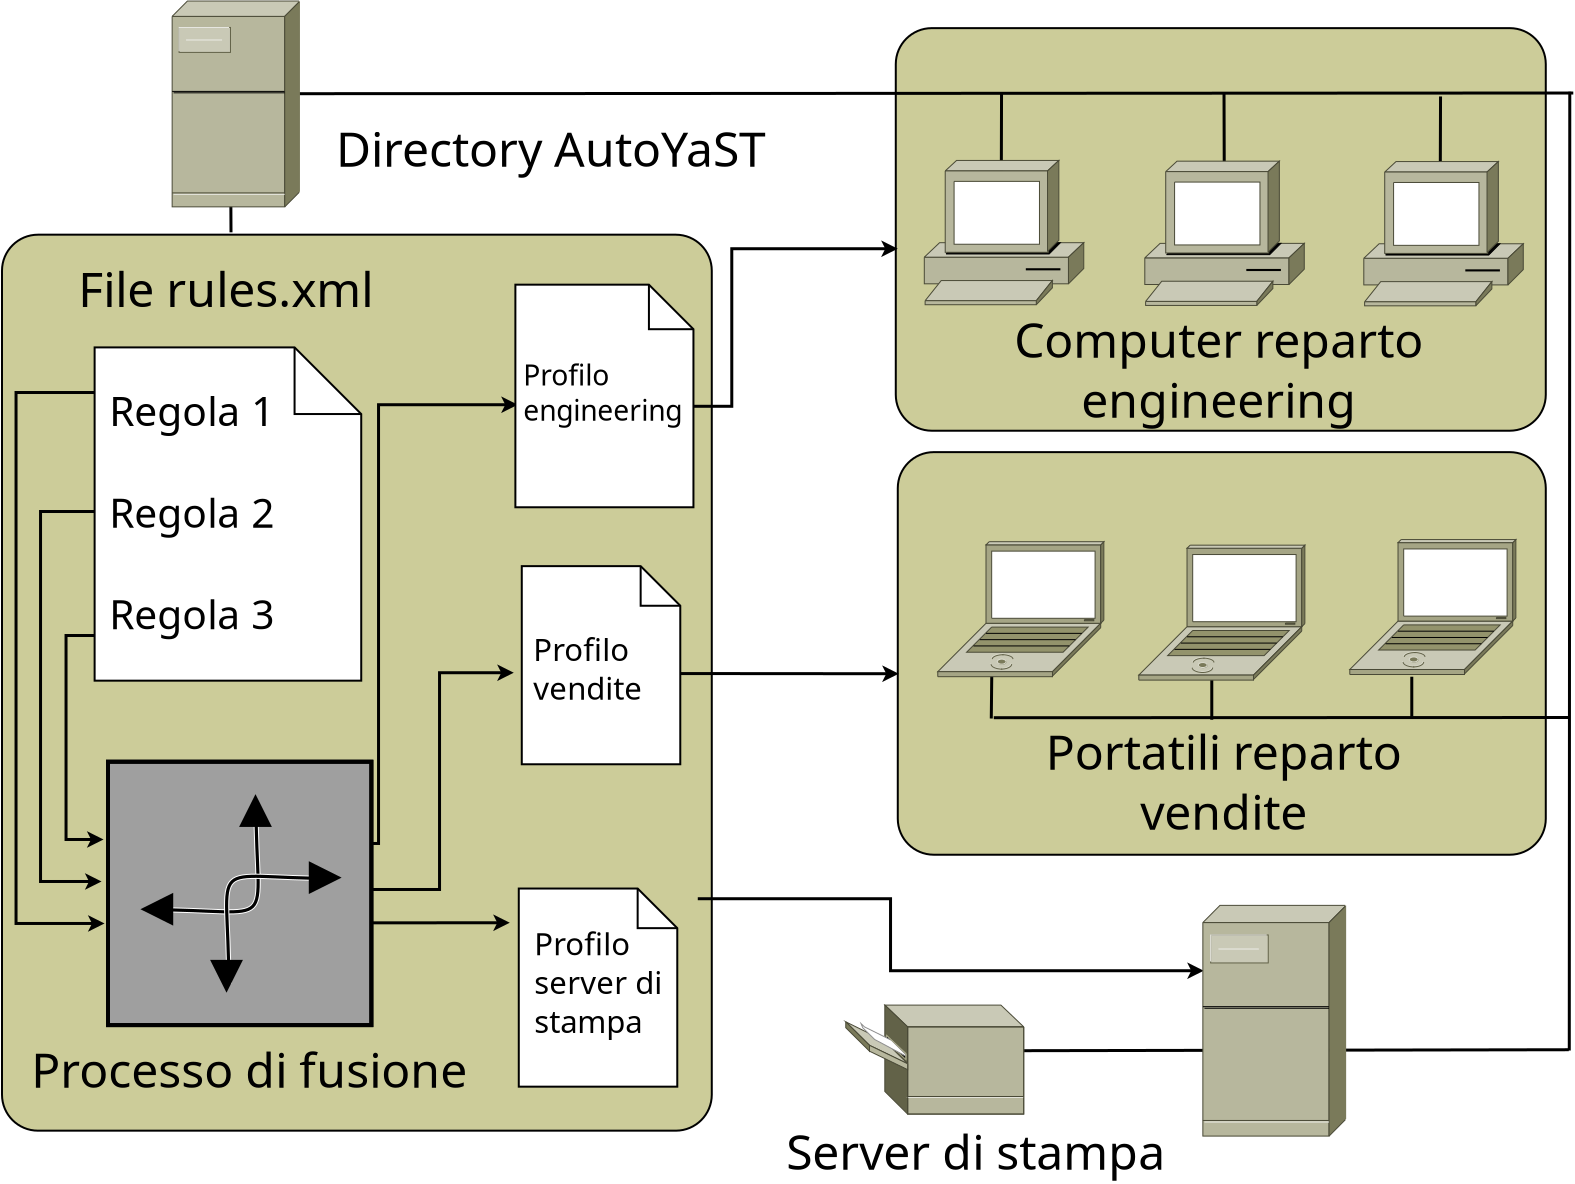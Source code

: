 <?xml version="1.0" encoding="UTF-8"?>
<dia:diagram xmlns:dia="http://www.lysator.liu.se/~alla/dia/">
  <dia:layer name="Rechteck rund" visible="true">
    <dia:object type="Standard - Box" version="0" id="O0">
      <dia:attribute name="obj_pos">
        <dia:point val="30.7,4.72"/>
      </dia:attribute>
      <dia:attribute name="obj_bb">
        <dia:rectangle val="30.65,4.67;63.25,24.9"/>
      </dia:attribute>
      <dia:attribute name="elem_corner">
        <dia:point val="30.7,4.72"/>
      </dia:attribute>
      <dia:attribute name="elem_width">
        <dia:real val="32.5"/>
      </dia:attribute>
      <dia:attribute name="elem_height">
        <dia:real val="20.13"/>
      </dia:attribute>
      <dia:attribute name="inner_color">
        <dia:color val="#cccc99"/>
      </dia:attribute>
      <dia:attribute name="show_background">
        <dia:boolean val="true"/>
      </dia:attribute>
      <dia:attribute name="corner_radius">
        <dia:real val="1.8"/>
      </dia:attribute>
    </dia:object>
    <dia:object type="Standard - Box" version="0" id="O1">
      <dia:attribute name="obj_pos">
        <dia:point val="30.8,25.92"/>
      </dia:attribute>
      <dia:attribute name="obj_bb">
        <dia:rectangle val="30.75,25.87;63.25,46.1"/>
      </dia:attribute>
      <dia:attribute name="elem_corner">
        <dia:point val="30.8,25.92"/>
      </dia:attribute>
      <dia:attribute name="elem_width">
        <dia:real val="32.4"/>
      </dia:attribute>
      <dia:attribute name="elem_height">
        <dia:real val="20.13"/>
      </dia:attribute>
      <dia:attribute name="inner_color">
        <dia:color val="#cccc99"/>
      </dia:attribute>
      <dia:attribute name="show_background">
        <dia:boolean val="true"/>
      </dia:attribute>
      <dia:attribute name="corner_radius">
        <dia:real val="1.8"/>
      </dia:attribute>
    </dia:object>
  </dia:layer>
  <dia:layer name="Rechteck" visible="true">
    <dia:object type="Standard - Box" version="0" id="O2">
      <dia:attribute name="obj_pos">
        <dia:point val="-13.989,15.048"/>
      </dia:attribute>
      <dia:attribute name="obj_bb">
        <dia:rectangle val="-14.039,14.998;21.551,59.898"/>
      </dia:attribute>
      <dia:attribute name="elem_corner">
        <dia:point val="-13.989,15.048"/>
      </dia:attribute>
      <dia:attribute name="elem_width">
        <dia:real val="35.489"/>
      </dia:attribute>
      <dia:attribute name="elem_height">
        <dia:real val="44.8"/>
      </dia:attribute>
      <dia:attribute name="inner_color">
        <dia:color val="#cccc99"/>
      </dia:attribute>
      <dia:attribute name="show_background">
        <dia:boolean val="true"/>
      </dia:attribute>
      <dia:attribute name="corner_radius">
        <dia:real val="1.8"/>
      </dia:attribute>
    </dia:object>
    <dia:object type="Standard - Text" version="1" id="O3">
      <dia:attribute name="obj_pos">
        <dia:point val="17.012,40.548"/>
      </dia:attribute>
      <dia:attribute name="obj_bb">
        <dia:rectangle val="17.012,39.953;17.012,40.698"/>
      </dia:attribute>
      <dia:attribute name="text">
        <dia:composite type="text">
          <dia:attribute name="string">
            <dia:string>##</dia:string>
          </dia:attribute>
          <dia:attribute name="font">
            <dia:font family="sans" style="0" name="Helvetica"/>
          </dia:attribute>
          <dia:attribute name="height">
            <dia:real val="0.8"/>
          </dia:attribute>
          <dia:attribute name="pos">
            <dia:point val="17.012,40.548"/>
          </dia:attribute>
          <dia:attribute name="color">
            <dia:color val="#000000"/>
          </dia:attribute>
          <dia:attribute name="alignment">
            <dia:enum val="0"/>
          </dia:attribute>
        </dia:composite>
      </dia:attribute>
      <dia:attribute name="valign">
        <dia:enum val="3"/>
      </dia:attribute>
    </dia:object>
  </dia:layer>
  <dia:layer name="Linien" visible="true">
    <dia:object type="Standard - Line" version="0" id="O4">
      <dia:attribute name="obj_pos">
        <dia:point val="-3,8"/>
      </dia:attribute>
      <dia:attribute name="obj_bb">
        <dia:rectangle val="-3.075,7.889;64.65,8.075"/>
      </dia:attribute>
      <dia:attribute name="conn_endpoints">
        <dia:point val="-3,8"/>
        <dia:point val="64.575,7.964"/>
      </dia:attribute>
      <dia:attribute name="numcp">
        <dia:int val="1"/>
      </dia:attribute>
      <dia:attribute name="line_width">
        <dia:real val="0.15"/>
      </dia:attribute>
    </dia:object>
    <dia:object type="Standard - Line" version="0" id="O5">
      <dia:attribute name="obj_pos">
        <dia:point val="35.5,37"/>
      </dia:attribute>
      <dia:attribute name="obj_bb">
        <dia:rectangle val="35.399,36.924;35.576,39.315"/>
      </dia:attribute>
      <dia:attribute name="conn_endpoints">
        <dia:point val="35.5,37"/>
        <dia:point val="35.475,39.239"/>
      </dia:attribute>
      <dia:attribute name="numcp">
        <dia:int val="1"/>
      </dia:attribute>
      <dia:attribute name="line_width">
        <dia:real val="0.15"/>
      </dia:attribute>
    </dia:object>
    <dia:object type="Standard - Line" version="0" id="O6">
      <dia:attribute name="obj_pos">
        <dia:point val="56.5,37.15"/>
      </dia:attribute>
      <dia:attribute name="obj_bb">
        <dia:rectangle val="56.425,37.075;56.575,39.225"/>
      </dia:attribute>
      <dia:attribute name="conn_endpoints">
        <dia:point val="56.5,37.15"/>
        <dia:point val="56.5,39.15"/>
      </dia:attribute>
      <dia:attribute name="numcp">
        <dia:int val="1"/>
      </dia:attribute>
      <dia:attribute name="line_width">
        <dia:real val="0.15"/>
      </dia:attribute>
    </dia:object>
    <dia:object type="Standard - Line" version="0" id="O7">
      <dia:attribute name="obj_pos">
        <dia:point val="35.6,39.2"/>
      </dia:attribute>
      <dia:attribute name="obj_bb">
        <dia:rectangle val="35.525,39.114;64.45,39.275"/>
      </dia:attribute>
      <dia:attribute name="conn_endpoints">
        <dia:point val="35.6,39.2"/>
        <dia:point val="64.375,39.189"/>
      </dia:attribute>
      <dia:attribute name="numcp">
        <dia:int val="1"/>
      </dia:attribute>
      <dia:attribute name="line_width">
        <dia:real val="0.15"/>
      </dia:attribute>
    </dia:object>
    <dia:object type="Standard - Line" version="0" id="O8">
      <dia:attribute name="obj_pos">
        <dia:point val="64.4,7.9"/>
      </dia:attribute>
      <dia:attribute name="obj_bb">
        <dia:rectangle val="64.3,7.825;64.475,55.914"/>
      </dia:attribute>
      <dia:attribute name="conn_endpoints">
        <dia:point val="64.4,7.9"/>
        <dia:point val="64.375,55.839"/>
      </dia:attribute>
      <dia:attribute name="numcp">
        <dia:int val="2"/>
      </dia:attribute>
      <dia:attribute name="line_width">
        <dia:real val="0.15"/>
      </dia:attribute>
    </dia:object>
    <dia:object type="Standard - Line" version="0" id="O9">
      <dia:attribute name="obj_pos">
        <dia:point val="64.35,55.8"/>
      </dia:attribute>
      <dia:attribute name="obj_bb">
        <dia:rectangle val="36.818,55.725;64.425,55.923"/>
      </dia:attribute>
      <dia:attribute name="conn_endpoints">
        <dia:point val="64.35,55.8"/>
        <dia:point val="36.893,55.848"/>
      </dia:attribute>
      <dia:attribute name="numcp">
        <dia:int val="1"/>
      </dia:attribute>
      <dia:attribute name="line_width">
        <dia:real val="0.15"/>
      </dia:attribute>
    </dia:object>
    <dia:object type="Standard - Line" version="0" id="O10">
      <dia:attribute name="obj_pos">
        <dia:point val="17.175,36.989"/>
      </dia:attribute>
      <dia:attribute name="obj_bb">
        <dia:rectangle val="17.1,36.582;31.018,37.417"/>
      </dia:attribute>
      <dia:attribute name="conn_endpoints">
        <dia:point val="17.175,36.989"/>
        <dia:point val="30.85,37"/>
      </dia:attribute>
      <dia:attribute name="numcp">
        <dia:int val="1"/>
      </dia:attribute>
      <dia:attribute name="line_width">
        <dia:real val="0.15"/>
      </dia:attribute>
      <dia:attribute name="end_arrow">
        <dia:enum val="22"/>
      </dia:attribute>
      <dia:attribute name="end_arrow_length">
        <dia:real val="0.5"/>
      </dia:attribute>
      <dia:attribute name="end_arrow_width">
        <dia:real val="0.5"/>
      </dia:attribute>
    </dia:object>
    <dia:object type="Standard - ZigZagLine" version="1" id="O11">
      <dia:attribute name="obj_pos">
        <dia:point val="17.491,23.628"/>
      </dia:attribute>
      <dia:attribute name="obj_bb">
        <dia:rectangle val="17.416,15.332;30.968,23.703"/>
      </dia:attribute>
      <dia:attribute name="orth_points">
        <dia:point val="17.491,23.628"/>
        <dia:point val="22.5,23.628"/>
        <dia:point val="22.5,15.75"/>
        <dia:point val="30.8,15.75"/>
      </dia:attribute>
      <dia:attribute name="orth_orient">
        <dia:enum val="0"/>
        <dia:enum val="1"/>
        <dia:enum val="0"/>
      </dia:attribute>
      <dia:attribute name="autorouting">
        <dia:boolean val="false"/>
      </dia:attribute>
      <dia:attribute name="line_width">
        <dia:real val="0.15"/>
      </dia:attribute>
      <dia:attribute name="end_arrow">
        <dia:enum val="22"/>
      </dia:attribute>
      <dia:attribute name="end_arrow_length">
        <dia:real val="0.5"/>
      </dia:attribute>
      <dia:attribute name="end_arrow_width">
        <dia:real val="0.5"/>
      </dia:attribute>
    </dia:object>
    <dia:object type="Standard - Line" version="0" id="O12">
      <dia:attribute name="obj_pos">
        <dia:point val="46.5,37.3"/>
      </dia:attribute>
      <dia:attribute name="obj_bb">
        <dia:rectangle val="46.425,37.225;46.575,39.375"/>
      </dia:attribute>
      <dia:attribute name="conn_endpoints">
        <dia:point val="46.5,37.3"/>
        <dia:point val="46.5,39.3"/>
      </dia:attribute>
      <dia:attribute name="numcp">
        <dia:int val="1"/>
      </dia:attribute>
      <dia:attribute name="line_width">
        <dia:real val="0.15"/>
      </dia:attribute>
    </dia:object>
    <dia:object type="Standard - Line" version="0" id="O13">
      <dia:attribute name="obj_pos">
        <dia:point val="57.938,8.137"/>
      </dia:attribute>
      <dia:attribute name="obj_bb">
        <dia:rectangle val="57.85,8.062;58.013,11.964"/>
      </dia:attribute>
      <dia:attribute name="conn_endpoints">
        <dia:point val="57.938,8.137"/>
        <dia:point val="57.925,11.889"/>
      </dia:attribute>
      <dia:attribute name="numcp">
        <dia:int val="1"/>
      </dia:attribute>
      <dia:attribute name="line_width">
        <dia:real val="0.15"/>
      </dia:attribute>
    </dia:object>
    <dia:object type="Standard - Line" version="0" id="O14">
      <dia:attribute name="obj_pos">
        <dia:point val="47.112,7.987"/>
      </dia:attribute>
      <dia:attribute name="obj_bb">
        <dia:rectangle val="47.037,7.912;47.2,12.415"/>
      </dia:attribute>
      <dia:attribute name="conn_endpoints">
        <dia:point val="47.112,7.987"/>
        <dia:point val="47.125,12.339"/>
      </dia:attribute>
      <dia:attribute name="numcp">
        <dia:int val="1"/>
      </dia:attribute>
      <dia:attribute name="line_width">
        <dia:real val="0.15"/>
      </dia:attribute>
    </dia:object>
    <dia:object type="Standard - ZigZagLine" version="1" id="O15">
      <dia:attribute name="obj_pos">
        <dia:point val="-8.475,35.089"/>
      </dia:attribute>
      <dia:attribute name="obj_bb">
        <dia:rectangle val="-10.862,35.014;-8.4,45.705"/>
      </dia:attribute>
      <dia:attribute name="orth_points">
        <dia:point val="-8.475,35.089"/>
        <dia:point val="-10.787,35.089"/>
        <dia:point val="-10.787,45.288"/>
        <dia:point val="-8.912,45.288"/>
      </dia:attribute>
      <dia:attribute name="orth_orient">
        <dia:enum val="0"/>
        <dia:enum val="1"/>
        <dia:enum val="0"/>
      </dia:attribute>
      <dia:attribute name="autorouting">
        <dia:boolean val="false"/>
      </dia:attribute>
      <dia:attribute name="line_width">
        <dia:real val="0.15"/>
      </dia:attribute>
      <dia:attribute name="end_arrow">
        <dia:enum val="22"/>
      </dia:attribute>
      <dia:attribute name="end_arrow_length">
        <dia:real val="0.5"/>
      </dia:attribute>
      <dia:attribute name="end_arrow_width">
        <dia:real val="0.5"/>
      </dia:attribute>
    </dia:object>
    <dia:object type="Standard - ZigZagLine" version="1" id="O16">
      <dia:attribute name="obj_pos">
        <dia:point val="-8.125,28.889"/>
      </dia:attribute>
      <dia:attribute name="obj_bb">
        <dia:rectangle val="-12.137,28.814;-8.05,47.805"/>
      </dia:attribute>
      <dia:attribute name="orth_points">
        <dia:point val="-8.125,28.889"/>
        <dia:point val="-12.062,28.889"/>
        <dia:point val="-12.062,47.388"/>
        <dia:point val="-9.012,47.388"/>
      </dia:attribute>
      <dia:attribute name="orth_orient">
        <dia:enum val="0"/>
        <dia:enum val="1"/>
        <dia:enum val="0"/>
      </dia:attribute>
      <dia:attribute name="autorouting">
        <dia:boolean val="false"/>
      </dia:attribute>
      <dia:attribute name="line_width">
        <dia:real val="0.15"/>
      </dia:attribute>
      <dia:attribute name="end_arrow">
        <dia:enum val="22"/>
      </dia:attribute>
      <dia:attribute name="end_arrow_length">
        <dia:real val="0.5"/>
      </dia:attribute>
      <dia:attribute name="end_arrow_width">
        <dia:real val="0.5"/>
      </dia:attribute>
    </dia:object>
    <dia:object type="Standard - ZigZagLine" version="1" id="O17">
      <dia:attribute name="obj_pos">
        <dia:point val="-8.275,22.939"/>
      </dia:attribute>
      <dia:attribute name="obj_bb">
        <dia:rectangle val="-13.362,22.864;-8.2,49.905"/>
      </dia:attribute>
      <dia:attribute name="orth_points">
        <dia:point val="-8.275,22.939"/>
        <dia:point val="-13.287,22.939"/>
        <dia:point val="-13.287,49.487"/>
        <dia:point val="-8.862,49.487"/>
      </dia:attribute>
      <dia:attribute name="orth_orient">
        <dia:enum val="0"/>
        <dia:enum val="1"/>
        <dia:enum val="0"/>
      </dia:attribute>
      <dia:attribute name="autorouting">
        <dia:boolean val="false"/>
      </dia:attribute>
      <dia:attribute name="line_width">
        <dia:real val="0.15"/>
      </dia:attribute>
      <dia:attribute name="end_arrow">
        <dia:enum val="22"/>
      </dia:attribute>
      <dia:attribute name="end_arrow_length">
        <dia:real val="0.5"/>
      </dia:attribute>
      <dia:attribute name="end_arrow_width">
        <dia:real val="0.5"/>
      </dia:attribute>
    </dia:object>
    <dia:object type="Standard - ZigZagLine" version="1" id="O18">
      <dia:attribute name="obj_pos">
        <dia:point val="-0.662,45.487"/>
      </dia:attribute>
      <dia:attribute name="obj_bb">
        <dia:rectangle val="-0.737,23.132;11.968,45.562"/>
      </dia:attribute>
      <dia:attribute name="orth_points">
        <dia:point val="-0.662,45.487"/>
        <dia:point val="4.838,45.487"/>
        <dia:point val="4.838,23.55"/>
        <dia:point val="11.8,23.55"/>
      </dia:attribute>
      <dia:attribute name="orth_orient">
        <dia:enum val="0"/>
        <dia:enum val="1"/>
        <dia:enum val="0"/>
      </dia:attribute>
      <dia:attribute name="autorouting">
        <dia:boolean val="false"/>
      </dia:attribute>
      <dia:attribute name="line_width">
        <dia:real val="0.15"/>
      </dia:attribute>
      <dia:attribute name="end_arrow">
        <dia:enum val="22"/>
      </dia:attribute>
      <dia:attribute name="end_arrow_length">
        <dia:real val="0.5"/>
      </dia:attribute>
      <dia:attribute name="end_arrow_width">
        <dia:real val="0.5"/>
      </dia:attribute>
    </dia:object>
    <dia:object type="Standard - ZigZagLine" version="1" id="O19">
      <dia:attribute name="obj_pos">
        <dia:point val="-1.012,47.788"/>
      </dia:attribute>
      <dia:attribute name="obj_bb">
        <dia:rectangle val="-1.087,36.532;11.768,47.862"/>
      </dia:attribute>
      <dia:attribute name="orth_points">
        <dia:point val="-1.012,47.788"/>
        <dia:point val="7.888,47.788"/>
        <dia:point val="7.888,36.95"/>
        <dia:point val="11.6,36.95"/>
      </dia:attribute>
      <dia:attribute name="orth_orient">
        <dia:enum val="0"/>
        <dia:enum val="1"/>
        <dia:enum val="0"/>
      </dia:attribute>
      <dia:attribute name="autorouting">
        <dia:boolean val="false"/>
      </dia:attribute>
      <dia:attribute name="line_width">
        <dia:real val="0.15"/>
      </dia:attribute>
      <dia:attribute name="end_arrow">
        <dia:enum val="22"/>
      </dia:attribute>
      <dia:attribute name="end_arrow_length">
        <dia:real val="0.5"/>
      </dia:attribute>
      <dia:attribute name="end_arrow_width">
        <dia:real val="0.5"/>
      </dia:attribute>
    </dia:object>
    <dia:object type="Standard - Line" version="0" id="O20">
      <dia:attribute name="obj_pos">
        <dia:point val="-0.79,49.462"/>
      </dia:attribute>
      <dia:attribute name="obj_bb">
        <dia:rectangle val="-0.865,49.033;11.568,49.868"/>
      </dia:attribute>
      <dia:attribute name="conn_endpoints">
        <dia:point val="-0.79,49.462"/>
        <dia:point val="11.4,49.45"/>
      </dia:attribute>
      <dia:attribute name="numcp">
        <dia:int val="1"/>
      </dia:attribute>
      <dia:attribute name="line_width">
        <dia:real val="0.15"/>
      </dia:attribute>
      <dia:attribute name="end_arrow">
        <dia:enum val="22"/>
      </dia:attribute>
      <dia:attribute name="end_arrow_length">
        <dia:real val="0.5"/>
      </dia:attribute>
      <dia:attribute name="end_arrow_width">
        <dia:real val="0.5"/>
      </dia:attribute>
    </dia:object>
    <dia:object type="Standard - ZigZagLine" version="1" id="O21">
      <dia:attribute name="obj_pos">
        <dia:point val="20.8,48.25"/>
      </dia:attribute>
      <dia:attribute name="obj_bb">
        <dia:rectangle val="20.725,48.175;46.268,52.268"/>
      </dia:attribute>
      <dia:attribute name="orth_points">
        <dia:point val="20.8,48.25"/>
        <dia:point val="30.438,48.25"/>
        <dia:point val="30.438,51.85"/>
        <dia:point val="46.1,51.85"/>
      </dia:attribute>
      <dia:attribute name="orth_orient">
        <dia:enum val="0"/>
        <dia:enum val="1"/>
        <dia:enum val="0"/>
      </dia:attribute>
      <dia:attribute name="autorouting">
        <dia:boolean val="false"/>
      </dia:attribute>
      <dia:attribute name="line_width">
        <dia:real val="0.15"/>
      </dia:attribute>
      <dia:attribute name="end_arrow">
        <dia:enum val="22"/>
      </dia:attribute>
      <dia:attribute name="end_arrow_length">
        <dia:real val="0.5"/>
      </dia:attribute>
      <dia:attribute name="end_arrow_width">
        <dia:real val="0.5"/>
      </dia:attribute>
    </dia:object>
    <dia:object type="Standard - Line" version="0" id="O22">
      <dia:attribute name="obj_pos">
        <dia:point val="-2.575,8.089"/>
      </dia:attribute>
      <dia:attribute name="obj_bb">
        <dia:rectangle val="-2.65,8.014;-2.464,15.005"/>
      </dia:attribute>
      <dia:attribute name="conn_endpoints">
        <dia:point val="-2.575,8.089"/>
        <dia:point val="-2.539,14.929"/>
      </dia:attribute>
      <dia:attribute name="numcp">
        <dia:int val="1"/>
      </dia:attribute>
      <dia:attribute name="line_width">
        <dia:real val="0.15"/>
      </dia:attribute>
    </dia:object>
    <dia:object type="Standard - Line" version="0" id="O23">
      <dia:attribute name="obj_pos">
        <dia:point val="35.988,7.995"/>
      </dia:attribute>
      <dia:attribute name="obj_bb">
        <dia:rectangle val="35.9,7.92;36.063,12.714"/>
      </dia:attribute>
      <dia:attribute name="conn_endpoints">
        <dia:point val="35.988,7.995"/>
        <dia:point val="35.975,12.639"/>
      </dia:attribute>
      <dia:attribute name="numcp">
        <dia:int val="1"/>
      </dia:attribute>
      <dia:attribute name="line_width">
        <dia:real val="0.15"/>
      </dia:attribute>
    </dia:object>
  </dia:layer>
  <dia:layer name="Papier" visible="true">
    <dia:object type="Filesystem - File" version="1" id="O24">
      <dia:attribute name="obj_pos">
        <dia:point val="11.68,17.548"/>
      </dia:attribute>
      <dia:attribute name="obj_bb">
        <dia:rectangle val="11.63,17.498;20.654,28.727"/>
      </dia:attribute>
      <dia:attribute name="meta">
        <dia:composite type="dict"/>
      </dia:attribute>
      <dia:attribute name="elem_corner">
        <dia:point val="11.68,17.548"/>
      </dia:attribute>
      <dia:attribute name="elem_width">
        <dia:real val="8.903"/>
      </dia:attribute>
      <dia:attribute name="elem_height">
        <dia:real val="11.129"/>
      </dia:attribute>
      <dia:attribute name="line_width">
        <dia:real val="0.1"/>
      </dia:attribute>
      <dia:attribute name="line_colour">
        <dia:color val="#000000"/>
      </dia:attribute>
      <dia:attribute name="fill_colour">
        <dia:color val="#ffffff"/>
      </dia:attribute>
      <dia:attribute name="show_background">
        <dia:boolean val="true"/>
      </dia:attribute>
      <dia:attribute name="line_style">
        <dia:enum val="0"/>
        <dia:real val="1"/>
      </dia:attribute>
      <dia:attribute name="flip_horizontal">
        <dia:boolean val="false"/>
      </dia:attribute>
      <dia:attribute name="flip_vertical">
        <dia:boolean val="false"/>
      </dia:attribute>
      <dia:attribute name="subscale">
        <dia:real val="1"/>
      </dia:attribute>
    </dia:object>
    <dia:object type="Filesystem - File" version="1" id="O25">
      <dia:attribute name="obj_pos">
        <dia:point val="-9.358,20.683"/>
      </dia:attribute>
      <dia:attribute name="obj_bb">
        <dia:rectangle val="-9.408,20.633;4.043,37.396"/>
      </dia:attribute>
      <dia:attribute name="meta">
        <dia:composite type="dict"/>
      </dia:attribute>
      <dia:attribute name="elem_corner">
        <dia:point val="-9.358,20.683"/>
      </dia:attribute>
      <dia:attribute name="elem_width">
        <dia:real val="13.33"/>
      </dia:attribute>
      <dia:attribute name="elem_height">
        <dia:real val="16.663"/>
      </dia:attribute>
      <dia:attribute name="line_width">
        <dia:real val="0.1"/>
      </dia:attribute>
      <dia:attribute name="line_colour">
        <dia:color val="#000000"/>
      </dia:attribute>
      <dia:attribute name="fill_colour">
        <dia:color val="#ffffff"/>
      </dia:attribute>
      <dia:attribute name="show_background">
        <dia:boolean val="true"/>
      </dia:attribute>
      <dia:attribute name="line_style">
        <dia:enum val="0"/>
        <dia:real val="1"/>
      </dia:attribute>
      <dia:attribute name="flip_horizontal">
        <dia:boolean val="false"/>
      </dia:attribute>
      <dia:attribute name="flip_vertical">
        <dia:boolean val="false"/>
      </dia:attribute>
      <dia:attribute name="subscale">
        <dia:real val="1"/>
      </dia:attribute>
    </dia:object>
    <dia:object type="Network - Router Symbol" version="1" id="O26">
      <dia:attribute name="obj_pos">
        <dia:point val="-8.689,41.4"/>
      </dia:attribute>
      <dia:attribute name="obj_bb">
        <dia:rectangle val="-8.789,41.3;4.581,54.669"/>
      </dia:attribute>
      <dia:attribute name="meta">
        <dia:composite type="dict"/>
      </dia:attribute>
      <dia:attribute name="elem_corner">
        <dia:point val="-8.689,41.4"/>
      </dia:attribute>
      <dia:attribute name="elem_width">
        <dia:real val="13.169"/>
      </dia:attribute>
      <dia:attribute name="elem_height">
        <dia:real val="13.169"/>
      </dia:attribute>
      <dia:attribute name="line_width">
        <dia:real val="0.2"/>
      </dia:attribute>
      <dia:attribute name="line_colour">
        <dia:color val="#000000"/>
      </dia:attribute>
      <dia:attribute name="fill_colour">
        <dia:color val="#000000"/>
      </dia:attribute>
      <dia:attribute name="show_background">
        <dia:boolean val="true"/>
      </dia:attribute>
      <dia:attribute name="line_style">
        <dia:enum val="0"/>
        <dia:real val="1"/>
      </dia:attribute>
      <dia:attribute name="flip_horizontal">
        <dia:boolean val="false"/>
      </dia:attribute>
      <dia:attribute name="flip_vertical">
        <dia:boolean val="false"/>
      </dia:attribute>
      <dia:attribute name="subscale">
        <dia:real val="1"/>
      </dia:attribute>
    </dia:object>
    <dia:object type="Filesystem - File" version="1" id="O27">
      <dia:attribute name="obj_pos">
        <dia:point val="12,31.62"/>
      </dia:attribute>
      <dia:attribute name="obj_bb">
        <dia:rectangle val="11.95,31.57;19.996,41.576"/>
      </dia:attribute>
      <dia:attribute name="meta">
        <dia:composite type="dict"/>
      </dia:attribute>
      <dia:attribute name="elem_corner">
        <dia:point val="12,31.62"/>
      </dia:attribute>
      <dia:attribute name="elem_width">
        <dia:real val="7.925"/>
      </dia:attribute>
      <dia:attribute name="elem_height">
        <dia:real val="9.906"/>
      </dia:attribute>
      <dia:attribute name="line_width">
        <dia:real val="0.1"/>
      </dia:attribute>
      <dia:attribute name="line_colour">
        <dia:color val="#000000"/>
      </dia:attribute>
      <dia:attribute name="fill_colour">
        <dia:color val="#ffffff"/>
      </dia:attribute>
      <dia:attribute name="show_background">
        <dia:boolean val="true"/>
      </dia:attribute>
      <dia:attribute name="line_style">
        <dia:enum val="0"/>
        <dia:real val="1"/>
      </dia:attribute>
      <dia:attribute name="flip_horizontal">
        <dia:boolean val="false"/>
      </dia:attribute>
      <dia:attribute name="flip_vertical">
        <dia:boolean val="false"/>
      </dia:attribute>
      <dia:attribute name="subscale">
        <dia:real val="1"/>
      </dia:attribute>
    </dia:object>
    <dia:object type="Filesystem - File" version="1" id="O28">
      <dia:attribute name="obj_pos">
        <dia:point val="11.85,47.74"/>
      </dia:attribute>
      <dia:attribute name="obj_bb">
        <dia:rectangle val="11.8,47.69;19.846,57.696"/>
      </dia:attribute>
      <dia:attribute name="meta">
        <dia:composite type="dict"/>
      </dia:attribute>
      <dia:attribute name="elem_corner">
        <dia:point val="11.85,47.74"/>
      </dia:attribute>
      <dia:attribute name="elem_width">
        <dia:real val="7.925"/>
      </dia:attribute>
      <dia:attribute name="elem_height">
        <dia:real val="9.906"/>
      </dia:attribute>
      <dia:attribute name="line_width">
        <dia:real val="0.1"/>
      </dia:attribute>
      <dia:attribute name="line_colour">
        <dia:color val="#000000"/>
      </dia:attribute>
      <dia:attribute name="fill_colour">
        <dia:color val="#ffffff"/>
      </dia:attribute>
      <dia:attribute name="show_background">
        <dia:boolean val="true"/>
      </dia:attribute>
      <dia:attribute name="line_style">
        <dia:enum val="0"/>
        <dia:real val="1"/>
      </dia:attribute>
      <dia:attribute name="flip_horizontal">
        <dia:boolean val="false"/>
      </dia:attribute>
      <dia:attribute name="flip_vertical">
        <dia:boolean val="false"/>
      </dia:attribute>
      <dia:attribute name="subscale">
        <dia:real val="1"/>
      </dia:attribute>
    </dia:object>
  </dia:layer>
  <dia:layer name="Text" visible="true" active="true">
    <dia:object type="Standard - Text" version="1" id="O29">
      <dia:attribute name="obj_pos">
        <dia:point val="2.711,11.648"/>
      </dia:attribute>
      <dia:attribute name="obj_bb">
        <dia:rectangle val="2.711,9.421;26.081,12.213"/>
      </dia:attribute>
      <dia:attribute name="text">
        <dia:composite type="text">
          <dia:attribute name="string">
            <dia:string>#Directory AutoYaST#</dia:string>
          </dia:attribute>
          <dia:attribute name="font">
            <dia:font family="andale sans" style="0" name="Courier"/>
          </dia:attribute>
          <dia:attribute name="height">
            <dia:real val="3"/>
          </dia:attribute>
          <dia:attribute name="pos">
            <dia:point val="2.711,11.648"/>
          </dia:attribute>
          <dia:attribute name="color">
            <dia:color val="#000000"/>
          </dia:attribute>
          <dia:attribute name="alignment">
            <dia:enum val="0"/>
          </dia:attribute>
        </dia:composite>
      </dia:attribute>
      <dia:attribute name="valign">
        <dia:enum val="3"/>
      </dia:attribute>
    </dia:object>
    <dia:object type="Standard - Text" version="1" id="O30">
      <dia:attribute name="obj_pos">
        <dia:point val="-10.177,18.667"/>
      </dia:attribute>
      <dia:attribute name="obj_bb">
        <dia:rectangle val="-10.177,16.439;5.868,19.232"/>
      </dia:attribute>
      <dia:attribute name="text">
        <dia:composite type="text">
          <dia:attribute name="string">
            <dia:string>#File rules.xml#</dia:string>
          </dia:attribute>
          <dia:attribute name="font">
            <dia:font family="andale sans" style="0" name="Courier"/>
          </dia:attribute>
          <dia:attribute name="height">
            <dia:real val="3"/>
          </dia:attribute>
          <dia:attribute name="pos">
            <dia:point val="-10.177,18.667"/>
          </dia:attribute>
          <dia:attribute name="color">
            <dia:color val="#000000"/>
          </dia:attribute>
          <dia:attribute name="alignment">
            <dia:enum val="0"/>
          </dia:attribute>
        </dia:composite>
      </dia:attribute>
      <dia:attribute name="valign">
        <dia:enum val="3"/>
      </dia:attribute>
    </dia:object>
    <dia:object type="Standard - Text" version="1" id="O31">
      <dia:attribute name="obj_pos">
        <dia:point val="12.073,22.587"/>
      </dia:attribute>
      <dia:attribute name="obj_bb">
        <dia:rectangle val="12.073,21.277;20.529,24.685"/>
      </dia:attribute>
      <dia:attribute name="text">
        <dia:composite type="text">
          <dia:attribute name="string">
            <dia:string>#Profilo
engineering#</dia:string>
          </dia:attribute>
          <dia:attribute name="font">
            <dia:font family="andale sans" style="0" name="Courier"/>
          </dia:attribute>
          <dia:attribute name="height">
            <dia:real val="1.765"/>
          </dia:attribute>
          <dia:attribute name="pos">
            <dia:point val="12.073,22.587"/>
          </dia:attribute>
          <dia:attribute name="color">
            <dia:color val="#000000"/>
          </dia:attribute>
          <dia:attribute name="alignment">
            <dia:enum val="0"/>
          </dia:attribute>
        </dia:composite>
      </dia:attribute>
      <dia:attribute name="valign">
        <dia:enum val="3"/>
      </dia:attribute>
    </dia:object>
    <dia:object type="Standard - Text" version="1" id="O32">
      <dia:attribute name="obj_pos">
        <dia:point val="12.573,36.357"/>
      </dia:attribute>
      <dia:attribute name="obj_bb">
        <dia:rectangle val="12.573,34.917;18.413,38.664"/>
      </dia:attribute>
      <dia:attribute name="text">
        <dia:composite type="text">
          <dia:attribute name="string">
            <dia:string>#Profilo
vendite#</dia:string>
          </dia:attribute>
          <dia:attribute name="font">
            <dia:font family="andale sans" style="0" name="Courier"/>
          </dia:attribute>
          <dia:attribute name="height">
            <dia:real val="1.942"/>
          </dia:attribute>
          <dia:attribute name="pos">
            <dia:point val="12.573,36.357"/>
          </dia:attribute>
          <dia:attribute name="color">
            <dia:color val="#000000"/>
          </dia:attribute>
          <dia:attribute name="alignment">
            <dia:enum val="0"/>
          </dia:attribute>
        </dia:composite>
      </dia:attribute>
      <dia:attribute name="valign">
        <dia:enum val="3"/>
      </dia:attribute>
    </dia:object>
    <dia:object type="Standard - Text" version="1" id="O33">
      <dia:attribute name="obj_pos">
        <dia:point val="12.623,51.077"/>
      </dia:attribute>
      <dia:attribute name="obj_bb">
        <dia:rectangle val="12.623,49.637;19.448,55.325"/>
      </dia:attribute>
      <dia:attribute name="text">
        <dia:composite type="text">
          <dia:attribute name="string">
            <dia:string>#Profilo
server di
stampa#</dia:string>
          </dia:attribute>
          <dia:attribute name="font">
            <dia:font family="andale sans" style="0" name="Courier"/>
          </dia:attribute>
          <dia:attribute name="height">
            <dia:real val="1.942"/>
          </dia:attribute>
          <dia:attribute name="pos">
            <dia:point val="12.623,51.077"/>
          </dia:attribute>
          <dia:attribute name="color">
            <dia:color val="#000000"/>
          </dia:attribute>
          <dia:attribute name="alignment">
            <dia:enum val="0"/>
          </dia:attribute>
        </dia:composite>
      </dia:attribute>
      <dia:attribute name="valign">
        <dia:enum val="3"/>
      </dia:attribute>
    </dia:object>
    <dia:object type="Standard - Text" version="1" id="O34">
      <dia:attribute name="obj_pos">
        <dia:point val="-12.527,57.697"/>
      </dia:attribute>
      <dia:attribute name="obj_bb">
        <dia:rectangle val="-12.527,55.469;10.604,58.262"/>
      </dia:attribute>
      <dia:attribute name="text">
        <dia:composite type="text">
          <dia:attribute name="string">
            <dia:string>#Processo di fusione#</dia:string>
          </dia:attribute>
          <dia:attribute name="font">
            <dia:font family="andale sans" style="0" name="Courier"/>
          </dia:attribute>
          <dia:attribute name="height">
            <dia:real val="3"/>
          </dia:attribute>
          <dia:attribute name="pos">
            <dia:point val="-12.527,57.697"/>
          </dia:attribute>
          <dia:attribute name="color">
            <dia:color val="#000000"/>
          </dia:attribute>
          <dia:attribute name="alignment">
            <dia:enum val="0"/>
          </dia:attribute>
        </dia:composite>
      </dia:attribute>
      <dia:attribute name="valign">
        <dia:enum val="3"/>
      </dia:attribute>
    </dia:object>
    <dia:object type="Standard - Text" version="1" id="O35">
      <dia:attribute name="obj_pos">
        <dia:point val="-8.627,24.617"/>
      </dia:attribute>
      <dia:attribute name="obj_bb">
        <dia:rectangle val="-8.627,22.73;0.316,35.263"/>
      </dia:attribute>
      <dia:attribute name="text">
        <dia:composite type="text">
          <dia:attribute name="string">
            <dia:string>#Regola 1

Regola 2

Regola 3#</dia:string>
          </dia:attribute>
          <dia:attribute name="font">
            <dia:font family="andale sans" style="0" name="Courier"/>
          </dia:attribute>
          <dia:attribute name="height">
            <dia:real val="2.541"/>
          </dia:attribute>
          <dia:attribute name="pos">
            <dia:point val="-8.627,24.617"/>
          </dia:attribute>
          <dia:attribute name="color">
            <dia:color val="#000000"/>
          </dia:attribute>
          <dia:attribute name="alignment">
            <dia:enum val="0"/>
          </dia:attribute>
        </dia:composite>
      </dia:attribute>
      <dia:attribute name="valign">
        <dia:enum val="3"/>
      </dia:attribute>
    </dia:object>
    <dia:object type="Standard - Text" version="1" id="O36">
      <dia:attribute name="obj_pos">
        <dia:point val="46.85,21.2"/>
      </dia:attribute>
      <dia:attribute name="obj_bb">
        <dia:rectangle val="36.009,18.903;57.621,24.905"/>
      </dia:attribute>
      <dia:attribute name="text">
        <dia:composite type="text">
          <dia:attribute name="string">
            <dia:string>#Computer reparto
engineering#</dia:string>
          </dia:attribute>
          <dia:attribute name="font">
            <dia:font family="andale sans" style="0" name="Courier"/>
          </dia:attribute>
          <dia:attribute name="height">
            <dia:real val="3"/>
          </dia:attribute>
          <dia:attribute name="pos">
            <dia:point val="46.85,21.2"/>
          </dia:attribute>
          <dia:attribute name="color">
            <dia:color val="#000000"/>
          </dia:attribute>
          <dia:attribute name="alignment">
            <dia:enum val="1"/>
          </dia:attribute>
        </dia:composite>
      </dia:attribute>
      <dia:attribute name="valign">
        <dia:enum val="3"/>
      </dia:attribute>
    </dia:object>
    <dia:object type="Standard - Text" version="1" id="O37">
      <dia:attribute name="obj_pos">
        <dia:point val="47.1,41.8"/>
      </dia:attribute>
      <dia:attribute name="obj_bb">
        <dia:rectangle val="37.595,39.503;56.535,45.505"/>
      </dia:attribute>
      <dia:attribute name="text">
        <dia:composite type="text">
          <dia:attribute name="string">
            <dia:string>#Portatili reparto
vendite#</dia:string>
          </dia:attribute>
          <dia:attribute name="font">
            <dia:font family="andale sans" style="0" name="Courier"/>
          </dia:attribute>
          <dia:attribute name="height">
            <dia:real val="3"/>
          </dia:attribute>
          <dia:attribute name="pos">
            <dia:point val="47.1,41.8"/>
          </dia:attribute>
          <dia:attribute name="color">
            <dia:color val="#000000"/>
          </dia:attribute>
          <dia:attribute name="alignment">
            <dia:enum val="1"/>
          </dia:attribute>
        </dia:composite>
      </dia:attribute>
      <dia:attribute name="valign">
        <dia:enum val="3"/>
      </dia:attribute>
    </dia:object>
    <dia:object type="Standard - Text" version="1" id="O38">
      <dia:attribute name="obj_pos">
        <dia:point val="34.7,61.8"/>
      </dia:attribute>
      <dia:attribute name="obj_bb">
        <dia:rectangle val="24.411,59.572;44.989,62.365"/>
      </dia:attribute>
      <dia:attribute name="text">
        <dia:composite type="text">
          <dia:attribute name="string">
            <dia:string>#Server di stampa#</dia:string>
          </dia:attribute>
          <dia:attribute name="font">
            <dia:font family="andale sans" style="0" name="Courier"/>
          </dia:attribute>
          <dia:attribute name="height">
            <dia:real val="3"/>
          </dia:attribute>
          <dia:attribute name="pos">
            <dia:point val="34.7,61.8"/>
          </dia:attribute>
          <dia:attribute name="color">
            <dia:color val="#000000"/>
          </dia:attribute>
          <dia:attribute name="alignment">
            <dia:enum val="1"/>
          </dia:attribute>
        </dia:composite>
      </dia:attribute>
      <dia:attribute name="valign">
        <dia:enum val="3"/>
      </dia:attribute>
    </dia:object>
    <dia:object type="Standard - Text" version="1" id="O39">
      <dia:attribute name="obj_pos">
        <dia:point val="7.211,10.957"/>
      </dia:attribute>
      <dia:attribute name="obj_bb">
        <dia:rectangle val="7.211,10.362;7.211,11.107"/>
      </dia:attribute>
      <dia:attribute name="text">
        <dia:composite type="text">
          <dia:attribute name="string">
            <dia:string>##</dia:string>
          </dia:attribute>
          <dia:attribute name="font">
            <dia:font family="sans" style="0" name="Helvetica"/>
          </dia:attribute>
          <dia:attribute name="height">
            <dia:real val="0.8"/>
          </dia:attribute>
          <dia:attribute name="pos">
            <dia:point val="7.211,10.957"/>
          </dia:attribute>
          <dia:attribute name="color">
            <dia:color val="#000000"/>
          </dia:attribute>
          <dia:attribute name="alignment">
            <dia:enum val="0"/>
          </dia:attribute>
        </dia:composite>
      </dia:attribute>
      <dia:attribute name="valign">
        <dia:enum val="3"/>
      </dia:attribute>
    </dia:object>
  </dia:layer>
  <dia:layer name="PCs" visible="true">
    <dia:object type="Cisco - Printer" version="1" id="O40">
      <dia:attribute name="obj_pos">
        <dia:point val="28.2,53.568"/>
      </dia:attribute>
      <dia:attribute name="obj_bb">
        <dia:rectangle val="28.198,53.567;37.099,59.019"/>
      </dia:attribute>
      <dia:attribute name="meta">
        <dia:composite type="dict"/>
      </dia:attribute>
      <dia:attribute name="elem_corner">
        <dia:point val="28.2,53.568"/>
      </dia:attribute>
      <dia:attribute name="elem_width">
        <dia:real val="8.898"/>
      </dia:attribute>
      <dia:attribute name="elem_height">
        <dia:real val="5.45"/>
      </dia:attribute>
      <dia:attribute name="line_width">
        <dia:real val="0.1"/>
      </dia:attribute>
      <dia:attribute name="line_colour">
        <dia:color val="#000000"/>
      </dia:attribute>
      <dia:attribute name="fill_colour">
        <dia:color val="#ffffff"/>
      </dia:attribute>
      <dia:attribute name="show_background">
        <dia:boolean val="true"/>
      </dia:attribute>
      <dia:attribute name="line_style">
        <dia:enum val="0"/>
        <dia:real val="1"/>
      </dia:attribute>
      <dia:attribute name="flip_horizontal">
        <dia:boolean val="true"/>
      </dia:attribute>
      <dia:attribute name="flip_vertical">
        <dia:boolean val="false"/>
      </dia:attribute>
      <dia:attribute name="subscale">
        <dia:real val="1"/>
      </dia:attribute>
    </dia:object>
    <dia:object type="Cisco - File Server" version="1" id="O41">
      <dia:attribute name="obj_pos">
        <dia:point val="46.054,48.582"/>
      </dia:attribute>
      <dia:attribute name="obj_bb">
        <dia:rectangle val="46.053,48.581;53.219,60.119"/>
      </dia:attribute>
      <dia:attribute name="meta">
        <dia:composite type="dict"/>
      </dia:attribute>
      <dia:attribute name="elem_corner">
        <dia:point val="46.054,48.582"/>
      </dia:attribute>
      <dia:attribute name="elem_width">
        <dia:real val="7.164"/>
      </dia:attribute>
      <dia:attribute name="elem_height">
        <dia:real val="11.536"/>
      </dia:attribute>
      <dia:attribute name="line_width">
        <dia:real val="0.1"/>
      </dia:attribute>
      <dia:attribute name="line_colour">
        <dia:color val="#000000"/>
      </dia:attribute>
      <dia:attribute name="fill_colour">
        <dia:color val="#ffffff"/>
      </dia:attribute>
      <dia:attribute name="show_background">
        <dia:boolean val="true"/>
      </dia:attribute>
      <dia:attribute name="line_style">
        <dia:enum val="0"/>
        <dia:real val="1"/>
      </dia:attribute>
      <dia:attribute name="flip_horizontal">
        <dia:boolean val="false"/>
      </dia:attribute>
      <dia:attribute name="flip_vertical">
        <dia:boolean val="false"/>
      </dia:attribute>
      <dia:attribute name="subscale">
        <dia:real val="1"/>
      </dia:attribute>
    </dia:object>
    <dia:object type="Cisco - File Server" version="1" id="O42">
      <dia:attribute name="obj_pos">
        <dia:point val="-5.482,3.366"/>
      </dia:attribute>
      <dia:attribute name="obj_bb">
        <dia:rectangle val="-5.483,3.364;0.91,13.657"/>
      </dia:attribute>
      <dia:attribute name="meta">
        <dia:composite type="dict"/>
      </dia:attribute>
      <dia:attribute name="elem_corner">
        <dia:point val="-5.482,3.366"/>
      </dia:attribute>
      <dia:attribute name="elem_width">
        <dia:real val="6.391"/>
      </dia:attribute>
      <dia:attribute name="elem_height">
        <dia:real val="10.29"/>
      </dia:attribute>
      <dia:attribute name="line_width">
        <dia:real val="0.1"/>
      </dia:attribute>
      <dia:attribute name="line_colour">
        <dia:color val="#000000"/>
      </dia:attribute>
      <dia:attribute name="fill_colour">
        <dia:color val="#ffffff"/>
      </dia:attribute>
      <dia:attribute name="show_background">
        <dia:boolean val="true"/>
      </dia:attribute>
      <dia:attribute name="line_style">
        <dia:enum val="0"/>
        <dia:real val="1"/>
      </dia:attribute>
      <dia:attribute name="flip_horizontal">
        <dia:boolean val="false"/>
      </dia:attribute>
      <dia:attribute name="flip_vertical">
        <dia:boolean val="false"/>
      </dia:attribute>
      <dia:attribute name="subscale">
        <dia:real val="1"/>
      </dia:attribute>
    </dia:object>
    <dia:object type="Cisco - Laptop" version="1" id="O43">
      <dia:attribute name="obj_pos">
        <dia:point val="32.8,30.4"/>
      </dia:attribute>
      <dia:attribute name="obj_bb">
        <dia:rectangle val="32.799,30.399;41.104,37.148"/>
      </dia:attribute>
      <dia:attribute name="meta">
        <dia:composite type="dict"/>
      </dia:attribute>
      <dia:attribute name="elem_corner">
        <dia:point val="32.8,30.4"/>
      </dia:attribute>
      <dia:attribute name="elem_width">
        <dia:real val="8.303"/>
      </dia:attribute>
      <dia:attribute name="elem_height">
        <dia:real val="6.748"/>
      </dia:attribute>
      <dia:attribute name="line_width">
        <dia:real val="0.1"/>
      </dia:attribute>
      <dia:attribute name="line_colour">
        <dia:color val="#000000"/>
      </dia:attribute>
      <dia:attribute name="fill_colour">
        <dia:color val="#ffffff"/>
      </dia:attribute>
      <dia:attribute name="show_background">
        <dia:boolean val="true"/>
      </dia:attribute>
      <dia:attribute name="line_style">
        <dia:enum val="0"/>
        <dia:real val="1"/>
      </dia:attribute>
      <dia:attribute name="flip_horizontal">
        <dia:boolean val="false"/>
      </dia:attribute>
      <dia:attribute name="flip_vertical">
        <dia:boolean val="false"/>
      </dia:attribute>
      <dia:attribute name="subscale">
        <dia:real val="1"/>
      </dia:attribute>
    </dia:object>
    <dia:object type="Cisco - PC" version="1" id="O44">
      <dia:attribute name="obj_pos">
        <dia:point val="32.126,11.336"/>
      </dia:attribute>
      <dia:attribute name="obj_bb">
        <dia:rectangle val="32.125,11.335;40.1,18.551"/>
      </dia:attribute>
      <dia:attribute name="meta">
        <dia:composite type="dict"/>
      </dia:attribute>
      <dia:attribute name="elem_corner">
        <dia:point val="32.126,11.336"/>
      </dia:attribute>
      <dia:attribute name="elem_width">
        <dia:real val="7.973"/>
      </dia:attribute>
      <dia:attribute name="elem_height">
        <dia:real val="7.214"/>
      </dia:attribute>
      <dia:attribute name="line_width">
        <dia:real val="0.1"/>
      </dia:attribute>
      <dia:attribute name="line_colour">
        <dia:color val="#000000"/>
      </dia:attribute>
      <dia:attribute name="fill_colour">
        <dia:color val="#ffffff"/>
      </dia:attribute>
      <dia:attribute name="show_background">
        <dia:boolean val="true"/>
      </dia:attribute>
      <dia:attribute name="line_style">
        <dia:enum val="0"/>
        <dia:real val="1"/>
      </dia:attribute>
      <dia:attribute name="flip_horizontal">
        <dia:boolean val="false"/>
      </dia:attribute>
      <dia:attribute name="flip_vertical">
        <dia:boolean val="false"/>
      </dia:attribute>
      <dia:attribute name="subscale">
        <dia:real val="1"/>
      </dia:attribute>
    </dia:object>
    <dia:object type="Cisco - PC" version="1" id="O45">
      <dia:attribute name="obj_pos">
        <dia:point val="43.151,11.371"/>
      </dia:attribute>
      <dia:attribute name="obj_bb">
        <dia:rectangle val="43.15,11.37;51.125,18.586"/>
      </dia:attribute>
      <dia:attribute name="meta">
        <dia:composite type="dict"/>
      </dia:attribute>
      <dia:attribute name="elem_corner">
        <dia:point val="43.151,11.371"/>
      </dia:attribute>
      <dia:attribute name="elem_width">
        <dia:real val="7.973"/>
      </dia:attribute>
      <dia:attribute name="elem_height">
        <dia:real val="7.214"/>
      </dia:attribute>
      <dia:attribute name="line_width">
        <dia:real val="0.1"/>
      </dia:attribute>
      <dia:attribute name="line_colour">
        <dia:color val="#000000"/>
      </dia:attribute>
      <dia:attribute name="fill_colour">
        <dia:color val="#ffffff"/>
      </dia:attribute>
      <dia:attribute name="show_background">
        <dia:boolean val="true"/>
      </dia:attribute>
      <dia:attribute name="line_style">
        <dia:enum val="0"/>
        <dia:real val="1"/>
      </dia:attribute>
      <dia:attribute name="flip_horizontal">
        <dia:boolean val="false"/>
      </dia:attribute>
      <dia:attribute name="flip_vertical">
        <dia:boolean val="false"/>
      </dia:attribute>
      <dia:attribute name="subscale">
        <dia:real val="1"/>
      </dia:attribute>
    </dia:object>
    <dia:object type="Cisco - PC" version="1" id="O46">
      <dia:attribute name="obj_pos">
        <dia:point val="54.101,11.391"/>
      </dia:attribute>
      <dia:attribute name="obj_bb">
        <dia:rectangle val="54.1,11.39;62.075,18.606"/>
      </dia:attribute>
      <dia:attribute name="meta">
        <dia:composite type="dict"/>
      </dia:attribute>
      <dia:attribute name="elem_corner">
        <dia:point val="54.101,11.391"/>
      </dia:attribute>
      <dia:attribute name="elem_width">
        <dia:real val="7.973"/>
      </dia:attribute>
      <dia:attribute name="elem_height">
        <dia:real val="7.214"/>
      </dia:attribute>
      <dia:attribute name="line_width">
        <dia:real val="0.1"/>
      </dia:attribute>
      <dia:attribute name="line_colour">
        <dia:color val="#000000"/>
      </dia:attribute>
      <dia:attribute name="fill_colour">
        <dia:color val="#ffffff"/>
      </dia:attribute>
      <dia:attribute name="show_background">
        <dia:boolean val="true"/>
      </dia:attribute>
      <dia:attribute name="line_style">
        <dia:enum val="0"/>
        <dia:real val="1"/>
      </dia:attribute>
      <dia:attribute name="flip_horizontal">
        <dia:boolean val="false"/>
      </dia:attribute>
      <dia:attribute name="flip_vertical">
        <dia:boolean val="false"/>
      </dia:attribute>
      <dia:attribute name="subscale">
        <dia:real val="1"/>
      </dia:attribute>
    </dia:object>
    <dia:object type="Cisco - Laptop" version="1" id="O47">
      <dia:attribute name="obj_pos">
        <dia:point val="42.851,30.571"/>
      </dia:attribute>
      <dia:attribute name="obj_bb">
        <dia:rectangle val="42.85,30.57;51.155,37.319"/>
      </dia:attribute>
      <dia:attribute name="meta">
        <dia:composite type="dict"/>
      </dia:attribute>
      <dia:attribute name="elem_corner">
        <dia:point val="42.851,30.571"/>
      </dia:attribute>
      <dia:attribute name="elem_width">
        <dia:real val="8.303"/>
      </dia:attribute>
      <dia:attribute name="elem_height">
        <dia:real val="6.748"/>
      </dia:attribute>
      <dia:attribute name="line_width">
        <dia:real val="0.1"/>
      </dia:attribute>
      <dia:attribute name="line_colour">
        <dia:color val="#000000"/>
      </dia:attribute>
      <dia:attribute name="fill_colour">
        <dia:color val="#ffffff"/>
      </dia:attribute>
      <dia:attribute name="show_background">
        <dia:boolean val="true"/>
      </dia:attribute>
      <dia:attribute name="line_style">
        <dia:enum val="0"/>
        <dia:real val="1"/>
      </dia:attribute>
      <dia:attribute name="flip_horizontal">
        <dia:boolean val="false"/>
      </dia:attribute>
      <dia:attribute name="flip_vertical">
        <dia:boolean val="false"/>
      </dia:attribute>
      <dia:attribute name="subscale">
        <dia:real val="1"/>
      </dia:attribute>
    </dia:object>
    <dia:object type="Cisco - Laptop" version="1" id="O48">
      <dia:attribute name="obj_pos">
        <dia:point val="53.401,30.291"/>
      </dia:attribute>
      <dia:attribute name="obj_bb">
        <dia:rectangle val="53.4,30.29;61.705,37.039"/>
      </dia:attribute>
      <dia:attribute name="meta">
        <dia:composite type="dict"/>
      </dia:attribute>
      <dia:attribute name="elem_corner">
        <dia:point val="53.401,30.291"/>
      </dia:attribute>
      <dia:attribute name="elem_width">
        <dia:real val="8.303"/>
      </dia:attribute>
      <dia:attribute name="elem_height">
        <dia:real val="6.748"/>
      </dia:attribute>
      <dia:attribute name="line_width">
        <dia:real val="0.1"/>
      </dia:attribute>
      <dia:attribute name="line_colour">
        <dia:color val="#000000"/>
      </dia:attribute>
      <dia:attribute name="fill_colour">
        <dia:color val="#ffffff"/>
      </dia:attribute>
      <dia:attribute name="show_background">
        <dia:boolean val="true"/>
      </dia:attribute>
      <dia:attribute name="line_style">
        <dia:enum val="0"/>
        <dia:real val="1"/>
      </dia:attribute>
      <dia:attribute name="flip_horizontal">
        <dia:boolean val="false"/>
      </dia:attribute>
      <dia:attribute name="flip_vertical">
        <dia:boolean val="false"/>
      </dia:attribute>
      <dia:attribute name="subscale">
        <dia:real val="1"/>
      </dia:attribute>
    </dia:object>
  </dia:layer>
  <dia:layer name="Rahmen" visible="true"/>
</dia:diagram>
